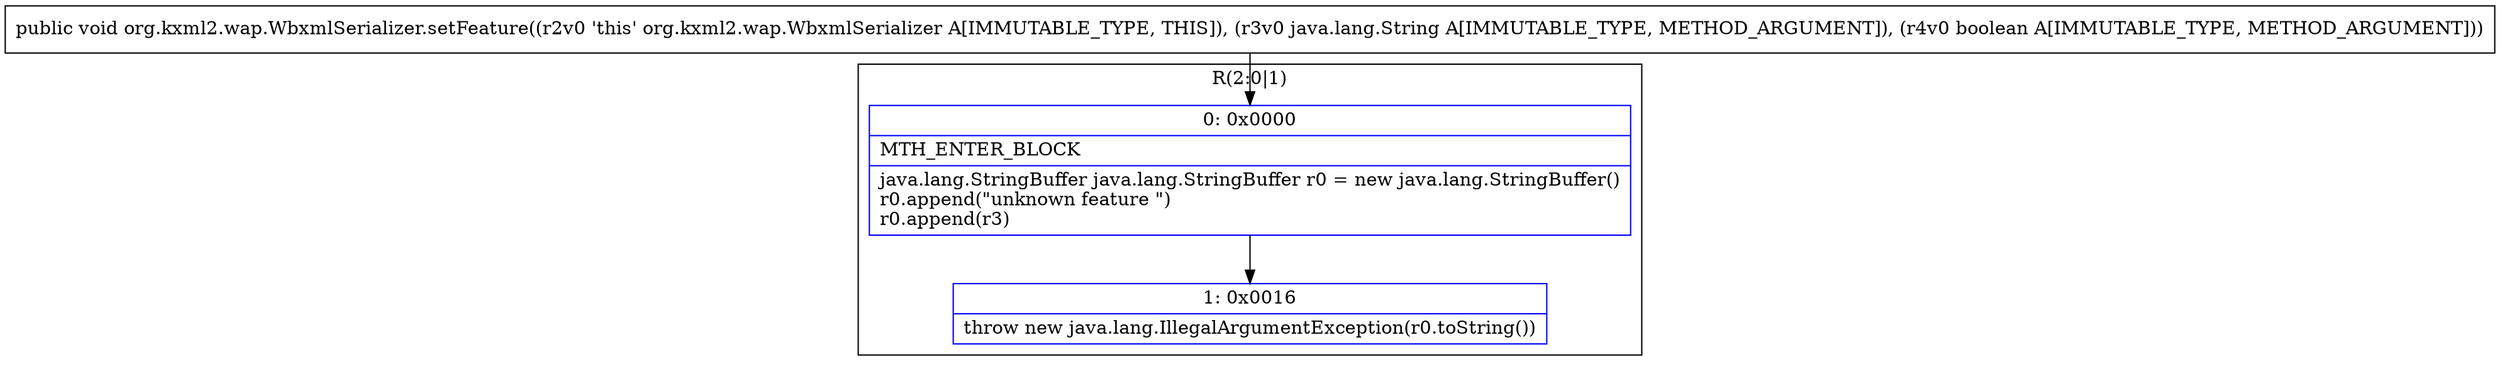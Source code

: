 digraph "CFG fororg.kxml2.wap.WbxmlSerializer.setFeature(Ljava\/lang\/String;Z)V" {
subgraph cluster_Region_654309183 {
label = "R(2:0|1)";
node [shape=record,color=blue];
Node_0 [shape=record,label="{0\:\ 0x0000|MTH_ENTER_BLOCK\l|java.lang.StringBuffer java.lang.StringBuffer r0 = new java.lang.StringBuffer()\lr0.append(\"unknown feature \")\lr0.append(r3)\l}"];
Node_1 [shape=record,label="{1\:\ 0x0016|throw new java.lang.IllegalArgumentException(r0.toString())\l}"];
}
MethodNode[shape=record,label="{public void org.kxml2.wap.WbxmlSerializer.setFeature((r2v0 'this' org.kxml2.wap.WbxmlSerializer A[IMMUTABLE_TYPE, THIS]), (r3v0 java.lang.String A[IMMUTABLE_TYPE, METHOD_ARGUMENT]), (r4v0 boolean A[IMMUTABLE_TYPE, METHOD_ARGUMENT])) }"];
MethodNode -> Node_0;
Node_0 -> Node_1;
}


